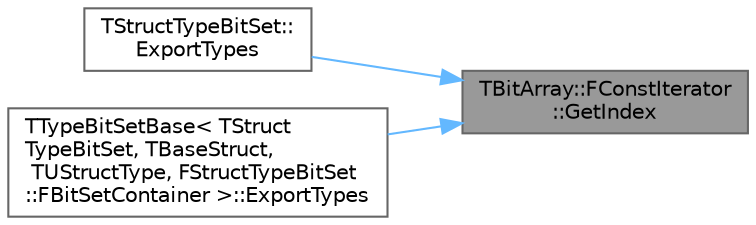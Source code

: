 digraph "TBitArray::FConstIterator::GetIndex"
{
 // INTERACTIVE_SVG=YES
 // LATEX_PDF_SIZE
  bgcolor="transparent";
  edge [fontname=Helvetica,fontsize=10,labelfontname=Helvetica,labelfontsize=10];
  node [fontname=Helvetica,fontsize=10,shape=box,height=0.2,width=0.4];
  rankdir="RL";
  Node1 [id="Node000001",label="TBitArray::FConstIterator\l::GetIndex",height=0.2,width=0.4,color="gray40", fillcolor="grey60", style="filled", fontcolor="black",tooltip=" "];
  Node1 -> Node2 [id="edge1_Node000001_Node000002",dir="back",color="steelblue1",style="solid",tooltip=" "];
  Node2 [id="Node000002",label="TStructTypeBitSet::\lExportTypes",height=0.2,width=0.4,color="grey40", fillcolor="white", style="filled",URL="$d0/d16/structTStructTypeBitSet.html#a206331cef3942a0cd71d1266e80729ff",tooltip="Lists all types used by this bitset, calling the provided callback for each one."];
  Node1 -> Node3 [id="edge2_Node000001_Node000003",dir="back",color="steelblue1",style="solid",tooltip=" "];
  Node3 [id="Node000003",label="TTypeBitSetBase\< TStruct\lTypeBitSet, TBaseStruct,\l TUStructType, FStructTypeBitSet\l::FBitSetContainer \>::ExportTypes",height=0.2,width=0.4,color="grey40", fillcolor="white", style="filled",URL="$d7/d6f/structTTypeBitSetBase.html#afa8ab029a6b55c78c7c4180c0691681c",tooltip=" "];
}
